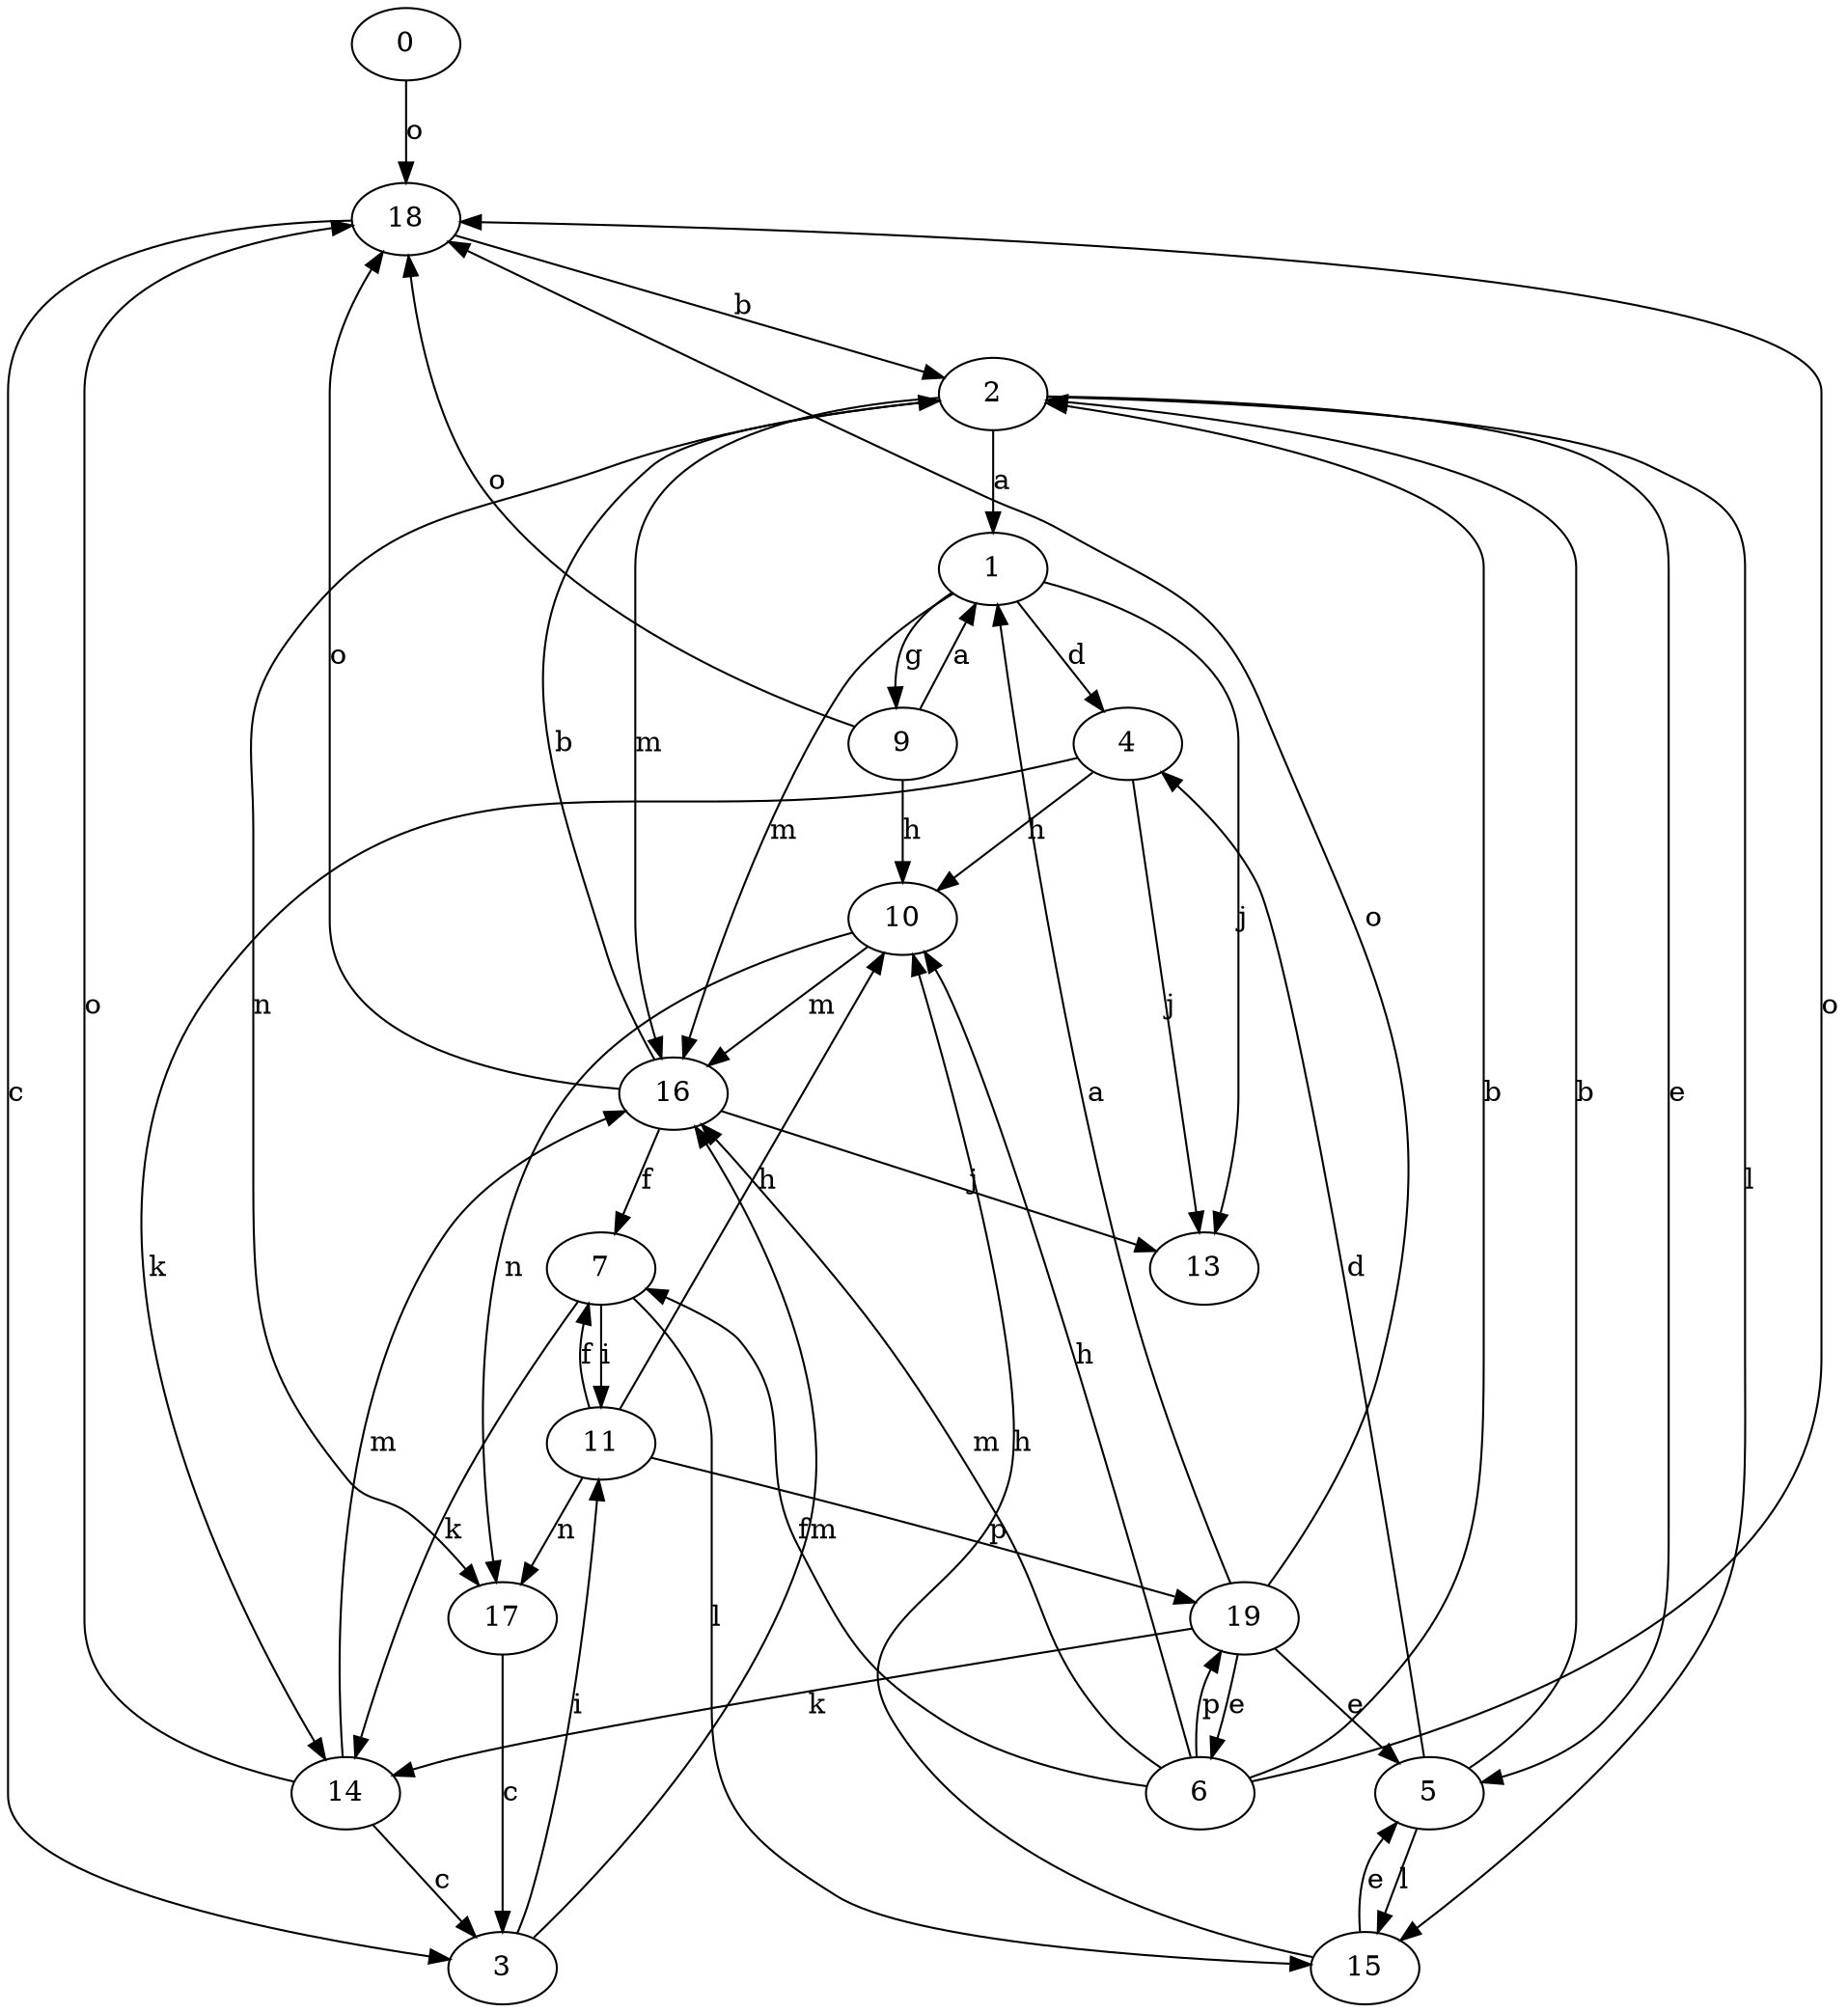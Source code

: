 strict digraph  {
0;
1;
2;
3;
4;
5;
6;
7;
9;
10;
11;
13;
14;
15;
16;
17;
18;
19;
0 -> 18  [label=o];
1 -> 4  [label=d];
1 -> 9  [label=g];
1 -> 13  [label=j];
1 -> 16  [label=m];
2 -> 1  [label=a];
2 -> 5  [label=e];
2 -> 15  [label=l];
2 -> 16  [label=m];
2 -> 17  [label=n];
3 -> 11  [label=i];
3 -> 16  [label=m];
4 -> 10  [label=h];
4 -> 13  [label=j];
4 -> 14  [label=k];
5 -> 2  [label=b];
5 -> 4  [label=d];
5 -> 15  [label=l];
6 -> 2  [label=b];
6 -> 7  [label=f];
6 -> 10  [label=h];
6 -> 16  [label=m];
6 -> 18  [label=o];
6 -> 19  [label=p];
7 -> 11  [label=i];
7 -> 14  [label=k];
7 -> 15  [label=l];
9 -> 1  [label=a];
9 -> 10  [label=h];
9 -> 18  [label=o];
10 -> 16  [label=m];
10 -> 17  [label=n];
11 -> 7  [label=f];
11 -> 10  [label=h];
11 -> 17  [label=n];
11 -> 19  [label=p];
14 -> 3  [label=c];
14 -> 16  [label=m];
14 -> 18  [label=o];
15 -> 5  [label=e];
15 -> 10  [label=h];
16 -> 2  [label=b];
16 -> 7  [label=f];
16 -> 13  [label=j];
16 -> 18  [label=o];
17 -> 3  [label=c];
18 -> 2  [label=b];
18 -> 3  [label=c];
19 -> 1  [label=a];
19 -> 5  [label=e];
19 -> 6  [label=e];
19 -> 14  [label=k];
19 -> 18  [label=o];
}
